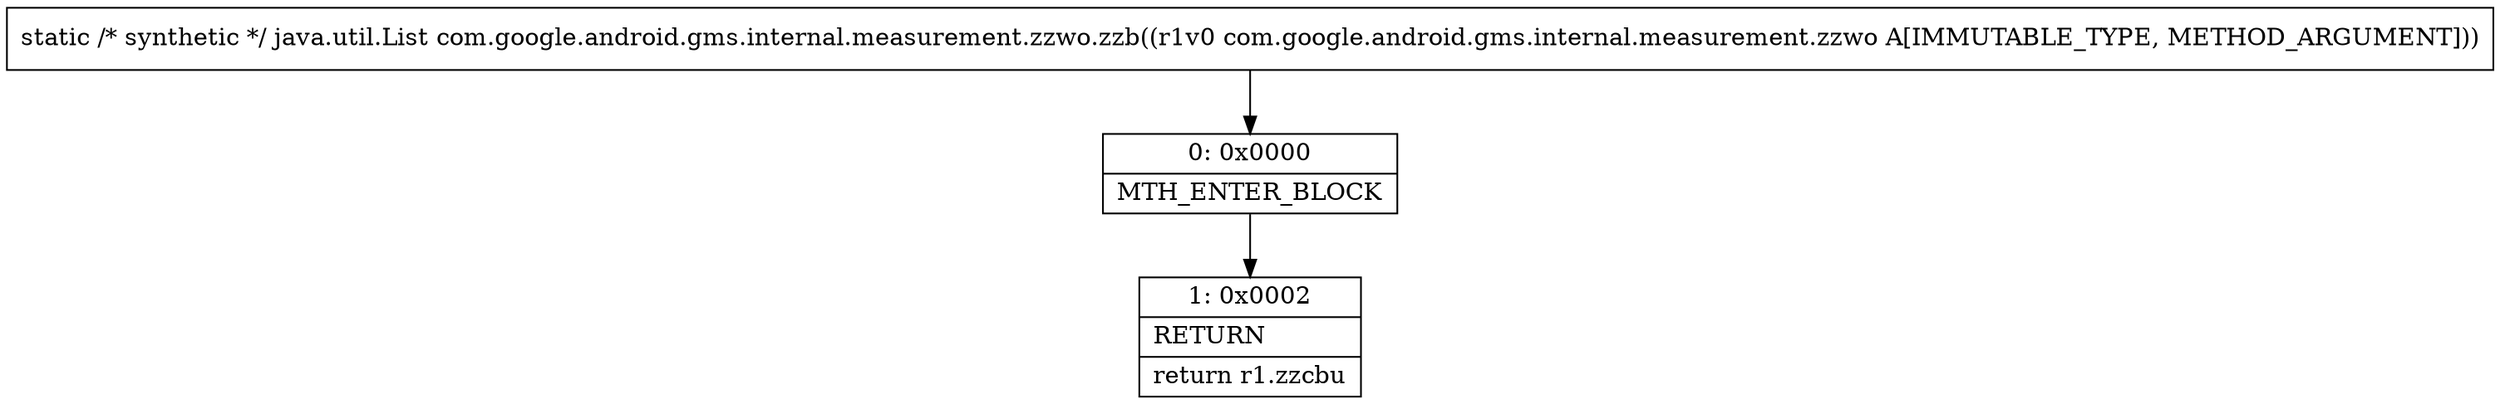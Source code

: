 digraph "CFG forcom.google.android.gms.internal.measurement.zzwo.zzb(Lcom\/google\/android\/gms\/internal\/measurement\/zzwo;)Ljava\/util\/List;" {
Node_0 [shape=record,label="{0\:\ 0x0000|MTH_ENTER_BLOCK\l}"];
Node_1 [shape=record,label="{1\:\ 0x0002|RETURN\l|return r1.zzcbu\l}"];
MethodNode[shape=record,label="{static \/* synthetic *\/ java.util.List com.google.android.gms.internal.measurement.zzwo.zzb((r1v0 com.google.android.gms.internal.measurement.zzwo A[IMMUTABLE_TYPE, METHOD_ARGUMENT])) }"];
MethodNode -> Node_0;
Node_0 -> Node_1;
}

